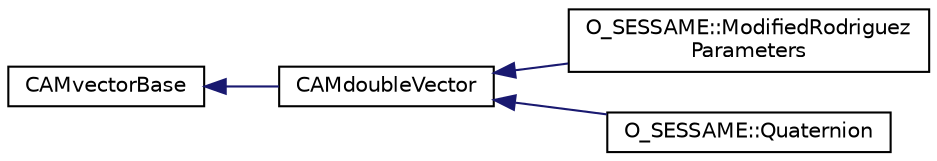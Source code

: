 digraph "Graphical Class Hierarchy"
{
 // LATEX_PDF_SIZE
  edge [fontname="Helvetica",fontsize="10",labelfontname="Helvetica",labelfontsize="10"];
  node [fontname="Helvetica",fontsize="10",shape=record];
  rankdir="LR";
  Node0 [label="CAMvectorBase",height=0.2,width=0.4,color="black", fillcolor="white", style="filled",URL="$classCAMvectorBase.html",tooltip=" "];
  Node0 -> Node1 [dir="back",color="midnightblue",fontsize="10",style="solid",fontname="Helvetica"];
  Node1 [label="CAMdoubleVector",height=0.2,width=0.4,color="black", fillcolor="white", style="filled",URL="$classCAMdoubleVector.html",tooltip=" "];
  Node1 -> Node2 [dir="back",color="midnightblue",fontsize="10",style="solid",fontname="Helvetica"];
  Node2 [label="O_SESSAME::ModifiedRodriguez\lParameters",height=0.2,width=0.4,color="black", fillcolor="white", style="filled",URL="$classO__SESSAME_1_1ModifiedRodriguezParameters.html",tooltip="3x1 Modified Rodriguez Parameters attitude representation."];
  Node1 -> Node3 [dir="back",color="midnightblue",fontsize="10",style="solid",fontname="Helvetica"];
  Node3 [label="O_SESSAME::Quaternion",height=0.2,width=0.4,color="black", fillcolor="white", style="filled",URL="$classO__SESSAME_1_1Quaternion.html",tooltip="The non-singular, redundant Euler parameter (quaternion) vector."];
}
